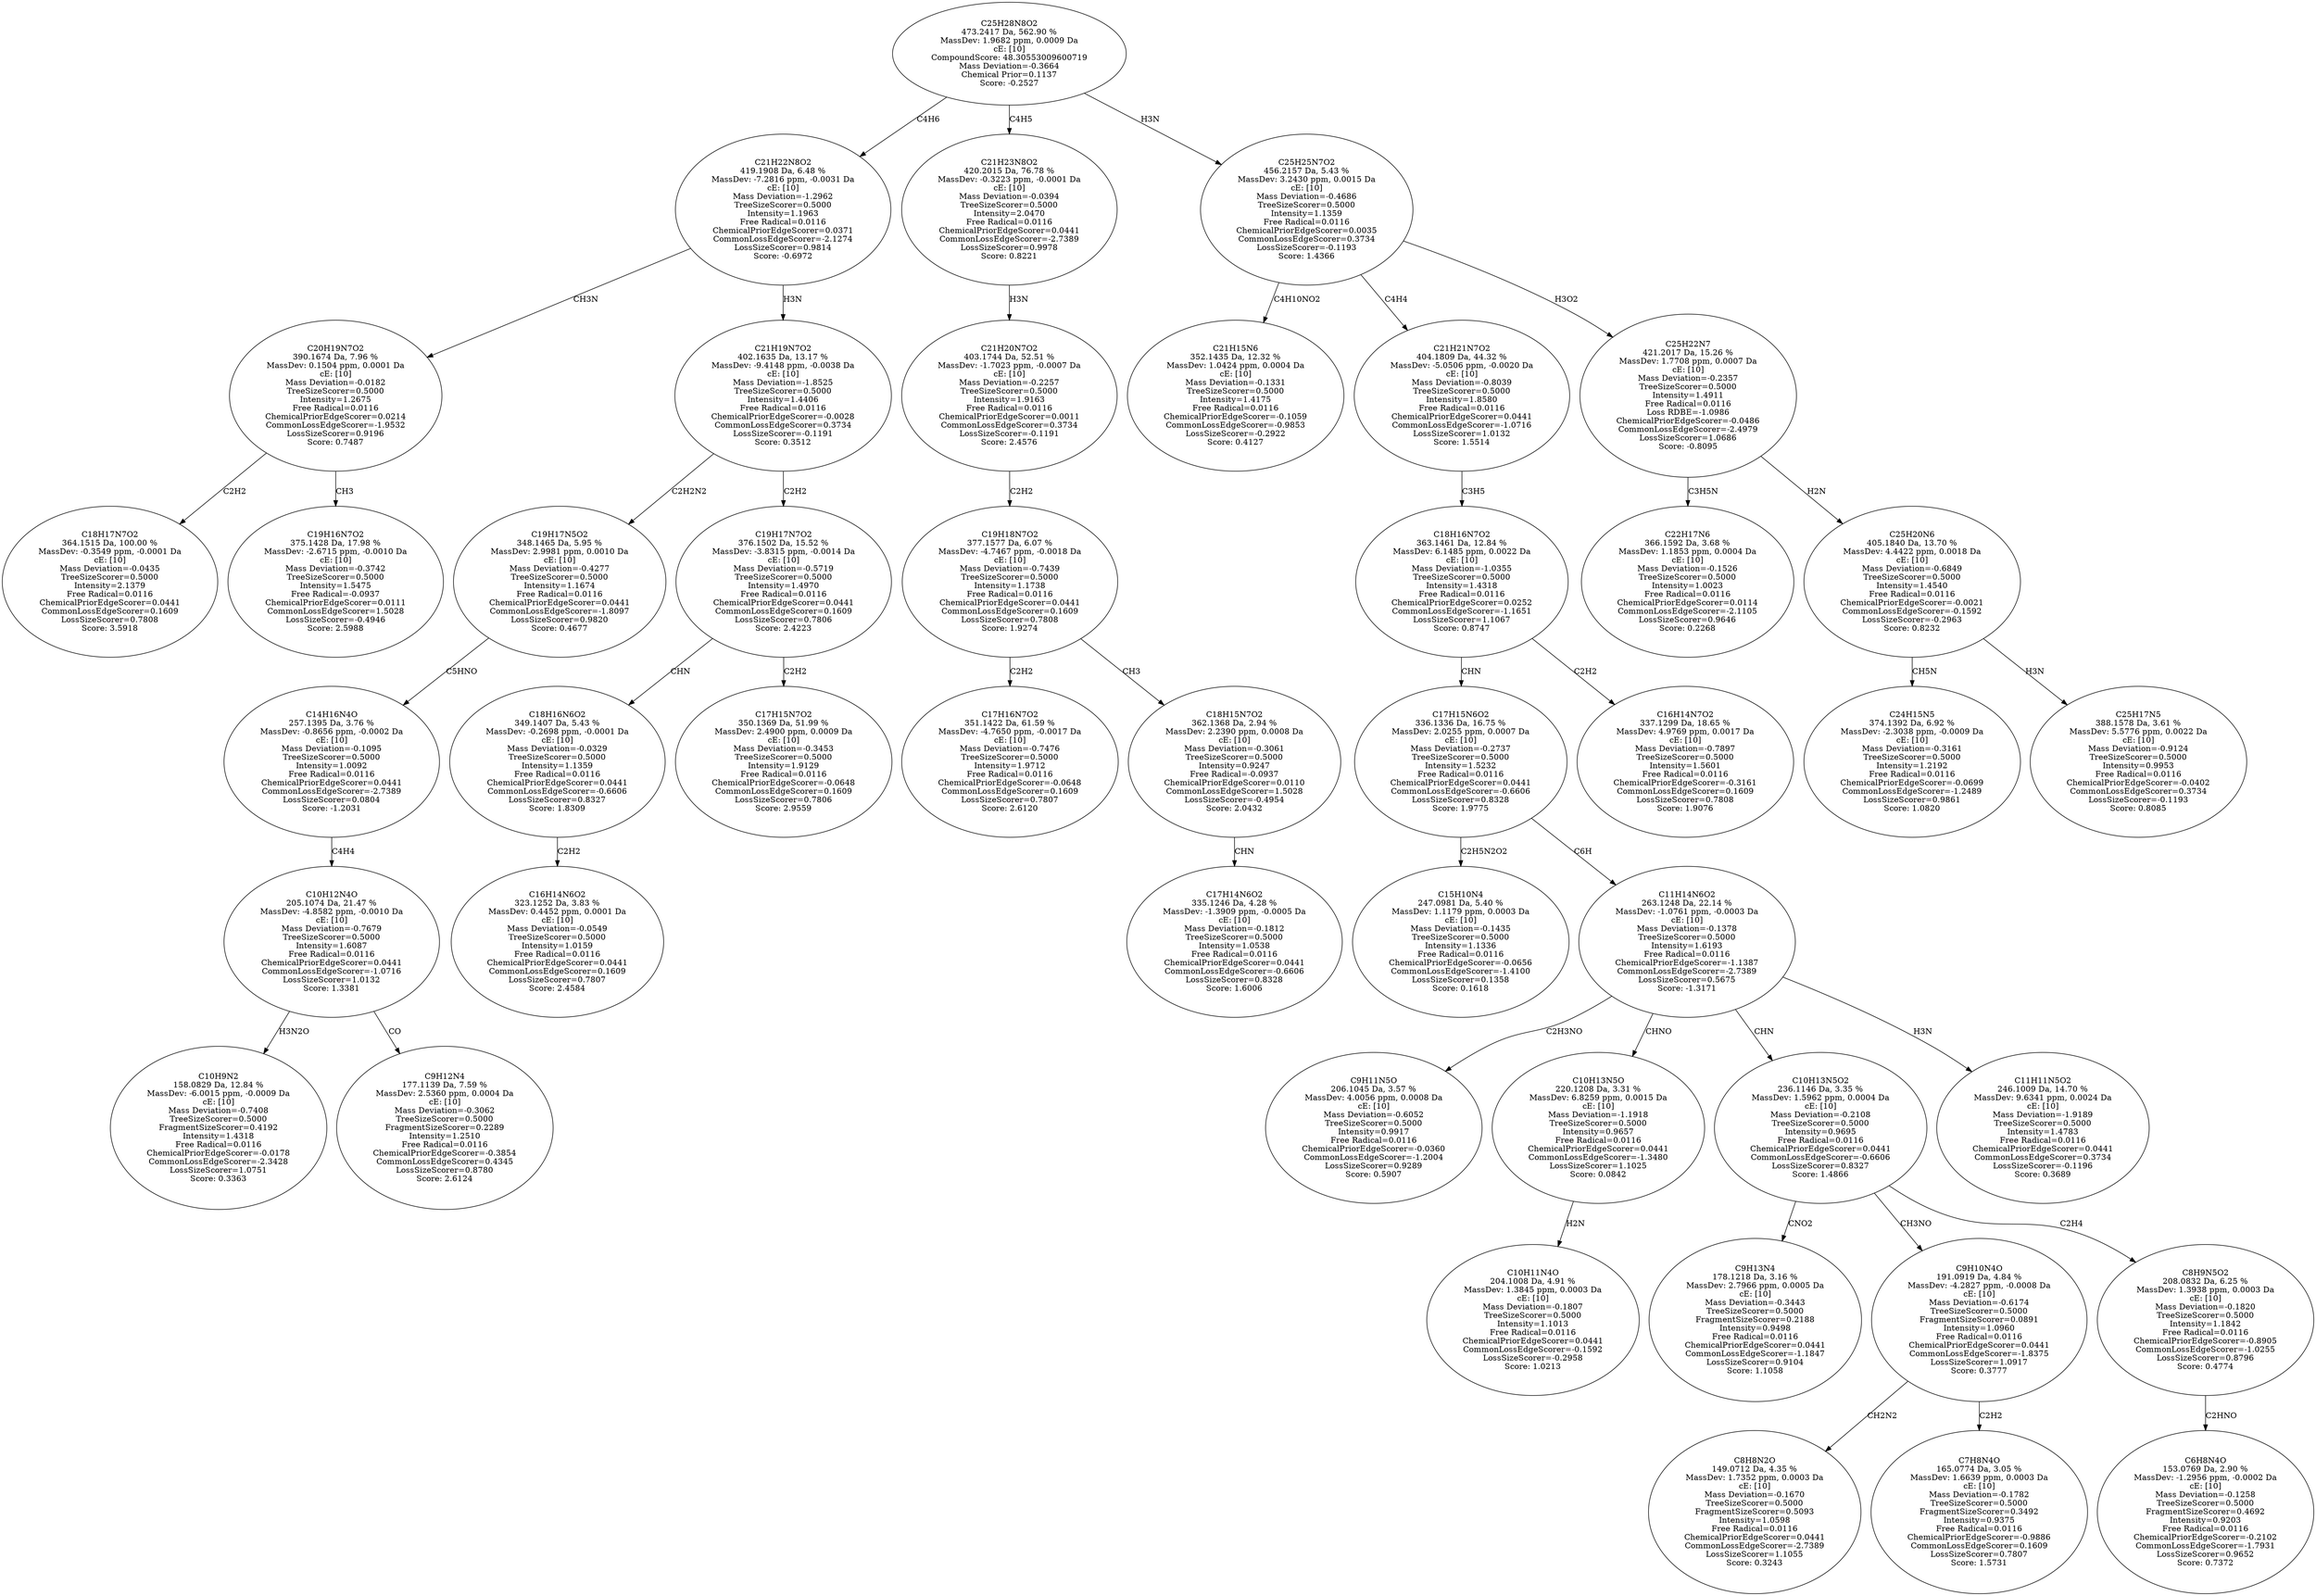 strict digraph {
v1 [label="C18H17N7O2\n364.1515 Da, 100.00 %\nMassDev: -0.3549 ppm, -0.0001 Da\ncE: [10]\nMass Deviation=-0.0435\nTreeSizeScorer=0.5000\nIntensity=2.1379\nFree Radical=0.0116\nChemicalPriorEdgeScorer=0.0441\nCommonLossEdgeScorer=0.1609\nLossSizeScorer=0.7808\nScore: 3.5918"];
v2 [label="C19H16N7O2\n375.1428 Da, 17.98 %\nMassDev: -2.6715 ppm, -0.0010 Da\ncE: [10]\nMass Deviation=-0.3742\nTreeSizeScorer=0.5000\nIntensity=1.5475\nFree Radical=-0.0937\nChemicalPriorEdgeScorer=0.0111\nCommonLossEdgeScorer=1.5028\nLossSizeScorer=-0.4946\nScore: 2.5988"];
v3 [label="C20H19N7O2\n390.1674 Da, 7.96 %\nMassDev: 0.1504 ppm, 0.0001 Da\ncE: [10]\nMass Deviation=-0.0182\nTreeSizeScorer=0.5000\nIntensity=1.2675\nFree Radical=0.0116\nChemicalPriorEdgeScorer=0.0214\nCommonLossEdgeScorer=-1.9532\nLossSizeScorer=0.9196\nScore: 0.7487"];
v4 [label="C10H9N2\n158.0829 Da, 12.84 %\nMassDev: -6.0015 ppm, -0.0009 Da\ncE: [10]\nMass Deviation=-0.7408\nTreeSizeScorer=0.5000\nFragmentSizeScorer=0.4192\nIntensity=1.4318\nFree Radical=0.0116\nChemicalPriorEdgeScorer=-0.0178\nCommonLossEdgeScorer=-2.3428\nLossSizeScorer=1.0751\nScore: 0.3363"];
v5 [label="C9H12N4\n177.1139 Da, 7.59 %\nMassDev: 2.5360 ppm, 0.0004 Da\ncE: [10]\nMass Deviation=-0.3062\nTreeSizeScorer=0.5000\nFragmentSizeScorer=0.2289\nIntensity=1.2510\nFree Radical=0.0116\nChemicalPriorEdgeScorer=-0.3854\nCommonLossEdgeScorer=0.4345\nLossSizeScorer=0.8780\nScore: 2.6124"];
v6 [label="C10H12N4O\n205.1074 Da, 21.47 %\nMassDev: -4.8582 ppm, -0.0010 Da\ncE: [10]\nMass Deviation=-0.7679\nTreeSizeScorer=0.5000\nIntensity=1.6087\nFree Radical=0.0116\nChemicalPriorEdgeScorer=0.0441\nCommonLossEdgeScorer=-1.0716\nLossSizeScorer=1.0132\nScore: 1.3381"];
v7 [label="C14H16N4O\n257.1395 Da, 3.76 %\nMassDev: -0.8656 ppm, -0.0002 Da\ncE: [10]\nMass Deviation=-0.1095\nTreeSizeScorer=0.5000\nIntensity=1.0092\nFree Radical=0.0116\nChemicalPriorEdgeScorer=0.0441\nCommonLossEdgeScorer=-2.7389\nLossSizeScorer=0.0804\nScore: -1.2031"];
v8 [label="C19H17N5O2\n348.1465 Da, 5.95 %\nMassDev: 2.9981 ppm, 0.0010 Da\ncE: [10]\nMass Deviation=-0.4277\nTreeSizeScorer=0.5000\nIntensity=1.1674\nFree Radical=0.0116\nChemicalPriorEdgeScorer=0.0441\nCommonLossEdgeScorer=-1.8097\nLossSizeScorer=0.9820\nScore: 0.4677"];
v9 [label="C16H14N6O2\n323.1252 Da, 3.83 %\nMassDev: 0.4452 ppm, 0.0001 Da\ncE: [10]\nMass Deviation=-0.0549\nTreeSizeScorer=0.5000\nIntensity=1.0159\nFree Radical=0.0116\nChemicalPriorEdgeScorer=0.0441\nCommonLossEdgeScorer=0.1609\nLossSizeScorer=0.7807\nScore: 2.4584"];
v10 [label="C18H16N6O2\n349.1407 Da, 5.43 %\nMassDev: -0.2698 ppm, -0.0001 Da\ncE: [10]\nMass Deviation=-0.0329\nTreeSizeScorer=0.5000\nIntensity=1.1359\nFree Radical=0.0116\nChemicalPriorEdgeScorer=0.0441\nCommonLossEdgeScorer=-0.6606\nLossSizeScorer=0.8327\nScore: 1.8309"];
v11 [label="C17H15N7O2\n350.1369 Da, 51.99 %\nMassDev: 2.4900 ppm, 0.0009 Da\ncE: [10]\nMass Deviation=-0.3453\nTreeSizeScorer=0.5000\nIntensity=1.9129\nFree Radical=0.0116\nChemicalPriorEdgeScorer=-0.0648\nCommonLossEdgeScorer=0.1609\nLossSizeScorer=0.7806\nScore: 2.9559"];
v12 [label="C19H17N7O2\n376.1502 Da, 15.52 %\nMassDev: -3.8315 ppm, -0.0014 Da\ncE: [10]\nMass Deviation=-0.5719\nTreeSizeScorer=0.5000\nIntensity=1.4970\nFree Radical=0.0116\nChemicalPriorEdgeScorer=0.0441\nCommonLossEdgeScorer=0.1609\nLossSizeScorer=0.7806\nScore: 2.4223"];
v13 [label="C21H19N7O2\n402.1635 Da, 13.17 %\nMassDev: -9.4148 ppm, -0.0038 Da\ncE: [10]\nMass Deviation=-1.8525\nTreeSizeScorer=0.5000\nIntensity=1.4406\nFree Radical=0.0116\nChemicalPriorEdgeScorer=-0.0028\nCommonLossEdgeScorer=0.3734\nLossSizeScorer=-0.1191\nScore: 0.3512"];
v14 [label="C21H22N8O2\n419.1908 Da, 6.48 %\nMassDev: -7.2816 ppm, -0.0031 Da\ncE: [10]\nMass Deviation=-1.2962\nTreeSizeScorer=0.5000\nIntensity=1.1963\nFree Radical=0.0116\nChemicalPriorEdgeScorer=0.0371\nCommonLossEdgeScorer=-2.1274\nLossSizeScorer=0.9814\nScore: -0.6972"];
v15 [label="C17H16N7O2\n351.1422 Da, 61.59 %\nMassDev: -4.7650 ppm, -0.0017 Da\ncE: [10]\nMass Deviation=-0.7476\nTreeSizeScorer=0.5000\nIntensity=1.9712\nFree Radical=0.0116\nChemicalPriorEdgeScorer=-0.0648\nCommonLossEdgeScorer=0.1609\nLossSizeScorer=0.7807\nScore: 2.6120"];
v16 [label="C17H14N6O2\n335.1246 Da, 4.28 %\nMassDev: -1.3909 ppm, -0.0005 Da\ncE: [10]\nMass Deviation=-0.1812\nTreeSizeScorer=0.5000\nIntensity=1.0538\nFree Radical=0.0116\nChemicalPriorEdgeScorer=0.0441\nCommonLossEdgeScorer=-0.6606\nLossSizeScorer=0.8328\nScore: 1.6006"];
v17 [label="C18H15N7O2\n362.1368 Da, 2.94 %\nMassDev: 2.2390 ppm, 0.0008 Da\ncE: [10]\nMass Deviation=-0.3061\nTreeSizeScorer=0.5000\nIntensity=0.9247\nFree Radical=-0.0937\nChemicalPriorEdgeScorer=0.0110\nCommonLossEdgeScorer=1.5028\nLossSizeScorer=-0.4954\nScore: 2.0432"];
v18 [label="C19H18N7O2\n377.1577 Da, 6.07 %\nMassDev: -4.7467 ppm, -0.0018 Da\ncE: [10]\nMass Deviation=-0.7439\nTreeSizeScorer=0.5000\nIntensity=1.1738\nFree Radical=0.0116\nChemicalPriorEdgeScorer=0.0441\nCommonLossEdgeScorer=0.1609\nLossSizeScorer=0.7808\nScore: 1.9274"];
v19 [label="C21H20N7O2\n403.1744 Da, 52.51 %\nMassDev: -1.7023 ppm, -0.0007 Da\ncE: [10]\nMass Deviation=-0.2257\nTreeSizeScorer=0.5000\nIntensity=1.9163\nFree Radical=0.0116\nChemicalPriorEdgeScorer=0.0011\nCommonLossEdgeScorer=0.3734\nLossSizeScorer=-0.1191\nScore: 2.4576"];
v20 [label="C21H23N8O2\n420.2015 Da, 76.78 %\nMassDev: -0.3223 ppm, -0.0001 Da\ncE: [10]\nMass Deviation=-0.0394\nTreeSizeScorer=0.5000\nIntensity=2.0470\nFree Radical=0.0116\nChemicalPriorEdgeScorer=0.0441\nCommonLossEdgeScorer=-2.7389\nLossSizeScorer=0.9978\nScore: 0.8221"];
v21 [label="C21H15N6\n352.1435 Da, 12.32 %\nMassDev: 1.0424 ppm, 0.0004 Da\ncE: [10]\nMass Deviation=-0.1331\nTreeSizeScorer=0.5000\nIntensity=1.4175\nFree Radical=0.0116\nChemicalPriorEdgeScorer=-0.1059\nCommonLossEdgeScorer=-0.9853\nLossSizeScorer=-0.2922\nScore: 0.4127"];
v22 [label="C15H10N4\n247.0981 Da, 5.40 %\nMassDev: 1.1179 ppm, 0.0003 Da\ncE: [10]\nMass Deviation=-0.1435\nTreeSizeScorer=0.5000\nIntensity=1.1336\nFree Radical=0.0116\nChemicalPriorEdgeScorer=-0.0656\nCommonLossEdgeScorer=-1.4100\nLossSizeScorer=0.1358\nScore: 0.1618"];
v23 [label="C9H11N5O\n206.1045 Da, 3.57 %\nMassDev: 4.0056 ppm, 0.0008 Da\ncE: [10]\nMass Deviation=-0.6052\nTreeSizeScorer=0.5000\nIntensity=0.9917\nFree Radical=0.0116\nChemicalPriorEdgeScorer=-0.0360\nCommonLossEdgeScorer=-1.2004\nLossSizeScorer=0.9289\nScore: 0.5907"];
v24 [label="C10H11N4O\n204.1008 Da, 4.91 %\nMassDev: 1.3845 ppm, 0.0003 Da\ncE: [10]\nMass Deviation=-0.1807\nTreeSizeScorer=0.5000\nIntensity=1.1013\nFree Radical=0.0116\nChemicalPriorEdgeScorer=0.0441\nCommonLossEdgeScorer=-0.1592\nLossSizeScorer=-0.2958\nScore: 1.0213"];
v25 [label="C10H13N5O\n220.1208 Da, 3.31 %\nMassDev: 6.8259 ppm, 0.0015 Da\ncE: [10]\nMass Deviation=-1.1918\nTreeSizeScorer=0.5000\nIntensity=0.9657\nFree Radical=0.0116\nChemicalPriorEdgeScorer=0.0441\nCommonLossEdgeScorer=-1.3480\nLossSizeScorer=1.1025\nScore: 0.0842"];
v26 [label="C9H13N4\n178.1218 Da, 3.16 %\nMassDev: 2.7966 ppm, 0.0005 Da\ncE: [10]\nMass Deviation=-0.3443\nTreeSizeScorer=0.5000\nFragmentSizeScorer=0.2188\nIntensity=0.9498\nFree Radical=0.0116\nChemicalPriorEdgeScorer=0.0441\nCommonLossEdgeScorer=-1.1847\nLossSizeScorer=0.9104\nScore: 1.1058"];
v27 [label="C8H8N2O\n149.0712 Da, 4.35 %\nMassDev: 1.7352 ppm, 0.0003 Da\ncE: [10]\nMass Deviation=-0.1670\nTreeSizeScorer=0.5000\nFragmentSizeScorer=0.5093\nIntensity=1.0598\nFree Radical=0.0116\nChemicalPriorEdgeScorer=0.0441\nCommonLossEdgeScorer=-2.7389\nLossSizeScorer=1.1055\nScore: 0.3243"];
v28 [label="C7H8N4O\n165.0774 Da, 3.05 %\nMassDev: 1.6639 ppm, 0.0003 Da\ncE: [10]\nMass Deviation=-0.1782\nTreeSizeScorer=0.5000\nFragmentSizeScorer=0.3492\nIntensity=0.9375\nFree Radical=0.0116\nChemicalPriorEdgeScorer=-0.9886\nCommonLossEdgeScorer=0.1609\nLossSizeScorer=0.7807\nScore: 1.5731"];
v29 [label="C9H10N4O\n191.0919 Da, 4.84 %\nMassDev: -4.2827 ppm, -0.0008 Da\ncE: [10]\nMass Deviation=-0.6174\nTreeSizeScorer=0.5000\nFragmentSizeScorer=0.0891\nIntensity=1.0960\nFree Radical=0.0116\nChemicalPriorEdgeScorer=0.0441\nCommonLossEdgeScorer=-1.8375\nLossSizeScorer=1.0917\nScore: 0.3777"];
v30 [label="C6H8N4O\n153.0769 Da, 2.90 %\nMassDev: -1.2956 ppm, -0.0002 Da\ncE: [10]\nMass Deviation=-0.1258\nTreeSizeScorer=0.5000\nFragmentSizeScorer=0.4692\nIntensity=0.9203\nFree Radical=0.0116\nChemicalPriorEdgeScorer=-0.2102\nCommonLossEdgeScorer=-1.7931\nLossSizeScorer=0.9652\nScore: 0.7372"];
v31 [label="C8H9N5O2\n208.0832 Da, 6.25 %\nMassDev: 1.3938 ppm, 0.0003 Da\ncE: [10]\nMass Deviation=-0.1820\nTreeSizeScorer=0.5000\nIntensity=1.1842\nFree Radical=0.0116\nChemicalPriorEdgeScorer=-0.8905\nCommonLossEdgeScorer=-1.0255\nLossSizeScorer=0.8796\nScore: 0.4774"];
v32 [label="C10H13N5O2\n236.1146 Da, 3.35 %\nMassDev: 1.5962 ppm, 0.0004 Da\ncE: [10]\nMass Deviation=-0.2108\nTreeSizeScorer=0.5000\nIntensity=0.9695\nFree Radical=0.0116\nChemicalPriorEdgeScorer=0.0441\nCommonLossEdgeScorer=-0.6606\nLossSizeScorer=0.8327\nScore: 1.4866"];
v33 [label="C11H11N5O2\n246.1009 Da, 14.70 %\nMassDev: 9.6341 ppm, 0.0024 Da\ncE: [10]\nMass Deviation=-1.9189\nTreeSizeScorer=0.5000\nIntensity=1.4783\nFree Radical=0.0116\nChemicalPriorEdgeScorer=0.0441\nCommonLossEdgeScorer=0.3734\nLossSizeScorer=-0.1196\nScore: 0.3689"];
v34 [label="C11H14N6O2\n263.1248 Da, 22.14 %\nMassDev: -1.0761 ppm, -0.0003 Da\ncE: [10]\nMass Deviation=-0.1378\nTreeSizeScorer=0.5000\nIntensity=1.6193\nFree Radical=0.0116\nChemicalPriorEdgeScorer=-1.1387\nCommonLossEdgeScorer=-2.7389\nLossSizeScorer=0.5675\nScore: -1.3171"];
v35 [label="C17H15N6O2\n336.1336 Da, 16.75 %\nMassDev: 2.0255 ppm, 0.0007 Da\ncE: [10]\nMass Deviation=-0.2737\nTreeSizeScorer=0.5000\nIntensity=1.5232\nFree Radical=0.0116\nChemicalPriorEdgeScorer=0.0441\nCommonLossEdgeScorer=-0.6606\nLossSizeScorer=0.8328\nScore: 1.9775"];
v36 [label="C16H14N7O2\n337.1299 Da, 18.65 %\nMassDev: 4.9769 ppm, 0.0017 Da\ncE: [10]\nMass Deviation=-0.7897\nTreeSizeScorer=0.5000\nIntensity=1.5601\nFree Radical=0.0116\nChemicalPriorEdgeScorer=-0.3161\nCommonLossEdgeScorer=0.1609\nLossSizeScorer=0.7808\nScore: 1.9076"];
v37 [label="C18H16N7O2\n363.1461 Da, 12.84 %\nMassDev: 6.1485 ppm, 0.0022 Da\ncE: [10]\nMass Deviation=-1.0355\nTreeSizeScorer=0.5000\nIntensity=1.4318\nFree Radical=0.0116\nChemicalPriorEdgeScorer=0.0252\nCommonLossEdgeScorer=-1.1651\nLossSizeScorer=1.1067\nScore: 0.8747"];
v38 [label="C21H21N7O2\n404.1809 Da, 44.32 %\nMassDev: -5.0506 ppm, -0.0020 Da\ncE: [10]\nMass Deviation=-0.8039\nTreeSizeScorer=0.5000\nIntensity=1.8580\nFree Radical=0.0116\nChemicalPriorEdgeScorer=0.0441\nCommonLossEdgeScorer=-1.0716\nLossSizeScorer=1.0132\nScore: 1.5514"];
v39 [label="C22H17N6\n366.1592 Da, 3.68 %\nMassDev: 1.1853 ppm, 0.0004 Da\ncE: [10]\nMass Deviation=-0.1526\nTreeSizeScorer=0.5000\nIntensity=1.0023\nFree Radical=0.0116\nChemicalPriorEdgeScorer=0.0114\nCommonLossEdgeScorer=-2.1105\nLossSizeScorer=0.9646\nScore: 0.2268"];
v40 [label="C24H15N5\n374.1392 Da, 6.92 %\nMassDev: -2.3038 ppm, -0.0009 Da\ncE: [10]\nMass Deviation=-0.3161\nTreeSizeScorer=0.5000\nIntensity=1.2192\nFree Radical=0.0116\nChemicalPriorEdgeScorer=-0.0699\nCommonLossEdgeScorer=-1.2489\nLossSizeScorer=0.9861\nScore: 1.0820"];
v41 [label="C25H17N5\n388.1578 Da, 3.61 %\nMassDev: 5.5776 ppm, 0.0022 Da\ncE: [10]\nMass Deviation=-0.9124\nTreeSizeScorer=0.5000\nIntensity=0.9953\nFree Radical=0.0116\nChemicalPriorEdgeScorer=-0.0402\nCommonLossEdgeScorer=0.3734\nLossSizeScorer=-0.1193\nScore: 0.8085"];
v42 [label="C25H20N6\n405.1840 Da, 13.70 %\nMassDev: 4.4422 ppm, 0.0018 Da\ncE: [10]\nMass Deviation=-0.6849\nTreeSizeScorer=0.5000\nIntensity=1.4540\nFree Radical=0.0116\nChemicalPriorEdgeScorer=-0.0021\nCommonLossEdgeScorer=-0.1592\nLossSizeScorer=-0.2963\nScore: 0.8232"];
v43 [label="C25H22N7\n421.2017 Da, 15.26 %\nMassDev: 1.7708 ppm, 0.0007 Da\ncE: [10]\nMass Deviation=-0.2357\nTreeSizeScorer=0.5000\nIntensity=1.4911\nFree Radical=0.0116\nLoss RDBE=-1.0986\nChemicalPriorEdgeScorer=-0.0486\nCommonLossEdgeScorer=-2.4979\nLossSizeScorer=1.0686\nScore: -0.8095"];
v44 [label="C25H25N7O2\n456.2157 Da, 5.43 %\nMassDev: 3.2430 ppm, 0.0015 Da\ncE: [10]\nMass Deviation=-0.4686\nTreeSizeScorer=0.5000\nIntensity=1.1359\nFree Radical=0.0116\nChemicalPriorEdgeScorer=0.0035\nCommonLossEdgeScorer=0.3734\nLossSizeScorer=-0.1193\nScore: 1.4366"];
v45 [label="C25H28N8O2\n473.2417 Da, 562.90 %\nMassDev: 1.9682 ppm, 0.0009 Da\ncE: [10]\nCompoundScore: 48.30553009600719\nMass Deviation=-0.3664\nChemical Prior=0.1137\nScore: -0.2527"];
v3 -> v1 [label="C2H2"];
v3 -> v2 [label="CH3"];
v14 -> v3 [label="CH3N"];
v6 -> v4 [label="H3N2O"];
v6 -> v5 [label="CO"];
v7 -> v6 [label="C4H4"];
v8 -> v7 [label="C5HNO"];
v13 -> v8 [label="C2H2N2"];
v10 -> v9 [label="C2H2"];
v12 -> v10 [label="CHN"];
v12 -> v11 [label="C2H2"];
v13 -> v12 [label="C2H2"];
v14 -> v13 [label="H3N"];
v45 -> v14 [label="C4H6"];
v18 -> v15 [label="C2H2"];
v17 -> v16 [label="CHN"];
v18 -> v17 [label="CH3"];
v19 -> v18 [label="C2H2"];
v20 -> v19 [label="H3N"];
v45 -> v20 [label="C4H5"];
v44 -> v21 [label="C4H10NO2"];
v35 -> v22 [label="C2H5N2O2"];
v34 -> v23 [label="C2H3NO"];
v25 -> v24 [label="H2N"];
v34 -> v25 [label="CHNO"];
v32 -> v26 [label="CNO2"];
v29 -> v27 [label="CH2N2"];
v29 -> v28 [label="C2H2"];
v32 -> v29 [label="CH3NO"];
v31 -> v30 [label="C2HNO"];
v32 -> v31 [label="C2H4"];
v34 -> v32 [label="CHN"];
v34 -> v33 [label="H3N"];
v35 -> v34 [label="C6H"];
v37 -> v35 [label="CHN"];
v37 -> v36 [label="C2H2"];
v38 -> v37 [label="C3H5"];
v44 -> v38 [label="C4H4"];
v43 -> v39 [label="C3H5N"];
v42 -> v40 [label="CH5N"];
v42 -> v41 [label="H3N"];
v43 -> v42 [label="H2N"];
v44 -> v43 [label="H3O2"];
v45 -> v44 [label="H3N"];
}